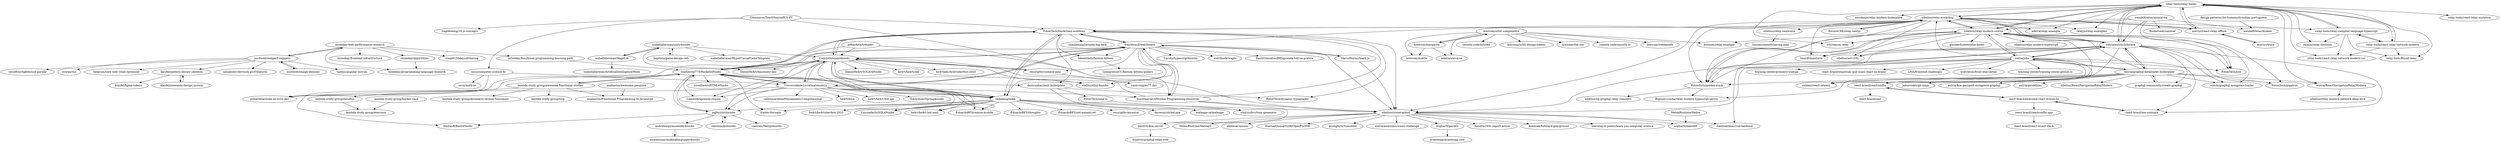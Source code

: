 digraph G {
"relay-tools/relay-hooks" -> "sibelius/relay-workshop"
"relay-tools/relay-hooks" -> "sibelius/relay-modern-course"
"relay-tools/relay-hooks" -> "relay-tools/react-relay-network-modern"
"relay-tools/relay-hooks" -> "relay-tools/relay-compiler-language-typescript"
"relay-tools/relay-hooks" -> "morrys/react-relay-offline"
"relay-tools/relay-hooks" -> "entria/entria-fullstack"
"relay-tools/relay-hooks" -> "zth/reason-relay" ["e"=1]
"relay-tools/relay-hooks" -> "adeira/relay-example" ["e"=1]
"relay-tools/relay-hooks" -> "relayjs/relay-examples" ["e"=1]
"relay-tools/relay-hooks" -> "relay-tools/react-relay-mutation"
"relay-tools/relay-hooks" -> "relay-tools/found-relay"
"relay-tools/relay-hooks" -> "enisdenjo/relay-modern-boilerplate"
"relay-tools/relay-hooks" -> "relay-tools/react-relay-network-modern-ssr"
"relay-tools/relay-hooks" -> "relayjs/relay-devtools"
"relay-tools/relay-hooks" -> "entria/ReactNavigationRelayModern"
"web3brasil/web3brasil" -> "FotonTech/blockchain-academy"
"web3brasil/web3brasil" -> "Camilotk/ocaml4noobs"
"web3brasil/web3brasil" -> "sibelius/ccsseraphini"
"web3brasil/web3brasil" -> "Guilherme775/Haskell4Noobs"
"web3brasil/web3brasil" -> "Universidade-Livre/matematica"
"web3brasil/web3brasil" -> "teikalang/teika"
"web3brasil/web3brasil" -> "lincolixavier/eXtreme-Programming-resources"
"web3brasil/web3brasil" -> "sibelius/relay-workshop"
"web3brasil/web3brasil" -> "fakenickels/fantom-kittens"
"web3brasil/web3brasil" -> "MarcoWorms/learn.js"
"web3brasil/web3brasil" -> "rescriptbr/comece-aqui"
"web3brasil/web3brasil" -> "aleDsz/elixir4noobs" ["e"=1]
"web3brasil/web3brasil" -> "Carolis/typescript4noobs" ["e"=1]
"web3brasil/web3brasil" -> "web3melk/wagbi"
"web3brasil/web3brasil" -> "PauloGoncalvesBH/aprenda-tdd-na-pratica" ["e"=1]
"caioreix/go4noobs" -> "pgjbz/rust4noobs"
"anabastos/awesome-pesquisa" -> "anabastos/Functional-Programming-In-Javascript"
"relay-tools/relay-compiler-language-typescript" -> "relay-tools/react-relay-network-modern"
"relay-tools/relay-compiler-language-typescript" -> "relay-tools/relay-hooks"
"relay-tools/relay-compiler-language-typescript" -> "relayjs/relay-devtools"
"relay-tools/relay-compiler-language-typescript" -> "relay-tools/react-relay-network-modern-ssr"
"relay-tools/relay-compiler-language-typescript" -> "relay-tools/found-relay"
"Clemensss/TeachYourselfCS-PT" -> "ossu/computer-science-br"
"Clemensss/TeachYourselfCS-PT" -> "lincolixavier/eXtreme-Programming-resources"
"Clemensss/TeachYourselfCS-PT" -> "tiagoboeing/33-js-concepts" ["e"=1]
"Clemensss/TeachYourselfCS-PT" -> "FotonTech/blockchain-academy"
"kiwicom/margarita" -> "kiwicom/mobile"
"kiwicom/margarita" -> "kiwicom/orbit-components"
"kiwicom/margarita" -> "adeira/universe"
"Universidade-Livre/matematica" -> "Camilotk/ocaml4noobs"
"Universidade-Livre/matematica" -> "Guilherme775/Haskell4Noobs"
"Universidade-Livre/matematica" -> "calixtocarolina/Pensamento-Computacional" ["e"=1]
"Universidade-Livre/matematica" -> "web3brasil/web3brasil"
"Universidade-Livre/matematica" -> "teikalang/teika"
"Universidade-Livre/matematica" -> "Camilotk/aprenda-clojure"
"Universidade-Livre/matematica" -> "he4rt/he4rt-bot-next" ["e"=1]
"Universidade-Livre/matematica" -> "Luisnadachi/SQL4Noobs" ["e"=1]
"Universidade-Livre/matematica" -> "he4rt/docs" ["e"=1]
"Universidade-Livre/matematica" -> "he4rt/he4rtoberfest-2022" ["e"=1]
"Universidade-Livre/matematica" -> "pilhacheia/clube-do-livro-dev"
"Universidade-Livre/matematica" -> "pgjbz/rust4noobs"
"Universidade-Livre/matematica" -> "lincolixavier/eXtreme-Programming-resources"
"Universidade-Livre/matematica" -> "he4rt/he4rt-bot-api" ["e"=1]
"Universidade-Livre/matematica" -> "Edclydson/Spring4noobs" ["e"=1]
"ossu/computer-science-br" -> "ossu/math-br"
"ossu/computer-science-br" -> "pilhacheia/clube-do-livro-dev"
"ossu/computer-science-br" -> "Universidade-Livre/matematica"
"entria/jobs" -> "sibelius/relay-modern-course"
"entria/jobs" -> "entria/entria-fullstack"
"entria/jobs" -> "FotonTech/join"
"entria/jobs" -> "training-center/primeiro-trampo" ["e"=1]
"entria/jobs" -> "entria/graphql-dataloader-boilerplate"
"entria/jobs" -> "sibelius/relay-workshop"
"entria/jobs" -> "react-brasil/reactconfbr"
"entria/jobs" -> "react-brasil/empresas-que-usam-react-no-brasil" ["e"=1]
"entria/jobs" -> "FotonTech/golden-stack"
"entria/jobs" -> "LFeh/frontend-challenges" ["e"=1]
"entria/jobs" -> "react-brasil/me-contrata"
"entria/jobs" -> "releasy/react-releasy"
"entria/jobs" -> "sibelius/ccsseraphini"
"entria/jobs" -> "woliveiras/front-end-career" ["e"=1]
"entria/jobs" -> "training-center/training-center.github.io" ["e"=1]
"biantris/koa-server" -> "biantris/graphql-relay-web"
"lincolixavier/eXtreme-Programming-resources" -> "biantris/koa-server"
"lincolixavier/eXtreme-Programming-resources" -> "web3brasil/web3brasil"
"lincolixavier/eXtreme-Programming-resources" -> "Camilotk/ocaml4noobs"
"lincolixavier/eXtreme-Programming-resources" -> "sibelius/ccsseraphini"
"lincolixavier/eXtreme-Programming-resources" -> "FotonTech/blockchain-academy"
"sibelius/relay-workshop" -> "sibelius/relay-modern-course"
"sibelius/relay-workshop" -> "relay-tools/relay-hooks"
"sibelius/relay-workshop" -> "entria/entria-fullstack"
"sibelius/relay-workshop" -> "adeira/relay-example" ["e"=1]
"sibelius/relay-workshop" -> "hnordt/mentoria"
"sibelius/relay-workshop" -> "sibelius/ast-i18n"
"sibelius/relay-workshop" -> "FotonTech/golden-stack"
"sibelius/relay-workshop" -> "sibelius/relay-realworld"
"sibelius/relay-workshop" -> "sibelius/ccsseraphini"
"sibelius/relay-workshop" -> "RevereCRE/relay-nextjs"
"sibelius/relay-workshop" -> "morrys/react-relay-offline"
"sibelius/relay-workshop" -> "daniloab/koa-crud-backend"
"sibelius/relay-workshop" -> "relayjs/relay-examples" ["e"=1]
"sibelius/relay-workshop" -> "FotonTech/blockchain-academy"
"sibelius/relay-workshop" -> "relay-tools/relay-compiler-language-typescript"
"wendelfreitas/animavita" -> "wendelfreitas/kraken"
"wendelfreitas/animavita" -> "sibelius/relay-modern-course"
"wendelfreitas/animavita" -> "FotonTech/golden-stack"
"wendelfreitas/animavita" -> "Rocketseat/umbriel" ["e"=1]
"wendelfreitas/animavita" -> "FotonTech/join"
"wendelfreitas/animavita" -> "entria/entria-fullstack"
"baptixta/game-design-refs" -> "isabellaherman/unity4noobs"
"graphql-community/create-graphql" -> "entria/graphql-dataloader-boilerplate"
"Camilotk/ocaml4noobs" -> "Guilherme775/Haskell4Noobs"
"Camilotk/ocaml4noobs" -> "teikalang/teika"
"Camilotk/ocaml4noobs" -> "rescriptbr/comece-aqui"
"Camilotk/ocaml4noobs" -> "aleDsz/elixir4noobs" ["e"=1]
"Camilotk/ocaml4noobs" -> "he4rtlabs/he4rtoberfest-2020" ["e"=1]
"Camilotk/ocaml4noobs" -> "web3brasil/web3brasil"
"Camilotk/ocaml4noobs" -> "Universidade-Livre/matematica"
"Camilotk/ocaml4noobs" -> "FotonTech/blockchain-academy"
"Camilotk/ocaml4noobs" -> "pgjbz/rust4noobs"
"Camilotk/ocaml4noobs" -> "DanielHe4rt/basement-lms" ["e"=1]
"Camilotk/ocaml4noobs" -> "DanielHe4rt/SOLID4Noobs" ["e"=1]
"Camilotk/ocaml4noobs" -> "EduardoRFS/reason-mobile" ["e"=1]
"Camilotk/ocaml4noobs" -> "he4rt/he4rtconf" ["e"=1]
"Camilotk/ocaml4noobs" -> "Camilotk/aprenda-clojure"
"Camilotk/ocaml4noobs" -> "Luisnadachi/SQL4Noobs" ["e"=1]
"teikalang/teika" -> "Camilotk/ocaml4noobs"
"teikalang/teika" -> "Guilherme775/Haskell4Noobs"
"teikalang/teika" -> "fraidev/tornado"
"teikalang/teika" -> "EduardoRFS/reason-mobile" ["e"=1]
"teikalang/teika" -> "he4rt/he4rt-bot-next" ["e"=1]
"teikalang/teika" -> "EduardoRFS/thoughts"
"teikalang/teika" -> "sibelius/ccsseraphini"
"teikalang/teika" -> "EduardoRFS/not-named-yet"
"teikalang/teika" -> "FotonTech/blockchain-academy"
"teikalang/teika" -> "pgjbz/rust4noobs"
"teikalang/teika" -> "Luisnadachi/SQL4Noobs" ["e"=1]
"teikalang/teika" -> "rescriptbr/ancestor" ["e"=1]
"teikalang/teika" -> "davesnx/styled-ppx" ["e"=1]
"teikalang/teika" -> "melange-re/melange" ["e"=1]
"teikalang/teika" -> "he4rt/he4rtoberfest-2022" ["e"=1]
"MarcoWorms/learn.js" -> "web3brasil/web3brasil"
"MarcoWorms/learn.js" -> "sibelius/ccsseraphini"
"react-brasil/reactconfbr-app" -> "react-brasil/react-brasil-slack"
"lambda-study-group/desafios" -> "lambda-study-group/exercism"
"isabellaherman/MageLib" -> "isabellaherman/ArtificialIntelligenceWeek"
"isabellaherman/MageLib" -> "isabellaherman/unity4noobs"
"entria/entria-fullstack" -> "sibelius/relay-modern-course"
"entria/entria-fullstack" -> "FotonTech/golden-stack"
"entria/entria-fullstack" -> "sibelius/relay-workshop"
"entria/entria-fullstack" -> "FotonTech/gigatron"
"entria/entria-fullstack" -> "relay-tools/relay-hooks"
"entria/entria-fullstack" -> "hnordt/mentoria"
"entria/entria-fullstack" -> "entria/jobs"
"entria/entria-fullstack" -> "FotonTech/join"
"entria/entria-fullstack" -> "entria/graphql-dataloader-boilerplate"
"entria/entria-fullstack" -> "graphql-community/create-graphql"
"entria/entria-fullstack" -> "sibelius/ast-i18n"
"entria/entria-fullstack" -> "sibelius/ccsseraphini"
"entria/entria-fullstack" -> "react-brasil/me-contrata"
"entria/entria-fullstack" -> "BigsonLvrocha/relay-modern-typescript-server"
"entria/entria-fullstack" -> "entria/graphql-mongoose-loader"
"sibelius/relay-modern-course" -> "sibelius/relay-workshop"
"sibelius/relay-modern-course" -> "entria/entria-fullstack"
"sibelius/relay-modern-course" -> "FotonTech/golden-stack"
"sibelius/relay-modern-course" -> "sibelius/ast-i18n"
"sibelius/relay-modern-course" -> "relay-tools/relay-hooks"
"sibelius/relay-modern-course" -> "FotonTech/gigatron"
"sibelius/relay-modern-course" -> "entria/graphql-mongoose-loader"
"sibelius/relay-modern-course" -> "kiwicom/relay-example"
"sibelius/relay-modern-course" -> "sibelius/relay-modern-typescript"
"sibelius/relay-modern-course" -> "hnordt/mentoria"
"sibelius/relay-modern-course" -> "glauberfc/awesome-hooks"
"sibelius/relay-modern-course" -> "FotonTech/join"
"sibelius/relay-modern-course" -> "entria/jobs"
"sibelius/relay-modern-course" -> "releasy/react-releasy"
"sibelius/relay-modern-course" -> "zth/reason-relay" ["e"=1]
"nucliweb/webperf-snippets" -> "klaufel/pattern-library-skeleton"
"nucliweb/webperf-snippets" -> "stoyan/ticr"
"nucliweb/webperf-snippets" -> "fabkrum/core-web-vitals-optimizer"
"nucliweb/webperf-snippets" -> "iamakulov/devtools-perf-features" ["e"=1]
"nucliweb/webperf-snippets" -> "nucliweb/image-element"
"nucliweb/webperf-snippets" -> "tastejs/angular-movies" ["e"=1]
"nucliweb/webperf-snippets" -> "cloudfour/lighthouse-parade" ["e"=1]
"nucliweb/webperf-snippets" -> "imteekay/web-performance-research"
"entria/graphql-dataloader-boilerplate" -> "graphql-community/create-graphql"
"entria/graphql-dataloader-boilerplate" -> "FotonTech/gigatron"
"entria/graphql-dataloader-boilerplate" -> "entria/graphql-mongoose-loader"
"entria/graphql-dataloader-boilerplate" -> "entria/ReactNavigationRelayModern"
"entria/graphql-dataloader-boilerplate" -> "releasy/react-releasy"
"entria/graphql-dataloader-boilerplate" -> "sibelius/relay-modern-course"
"entria/graphql-dataloader-boilerplate" -> "entria/koa-passport-mongoose-graphql"
"entria/graphql-dataloader-boilerplate" -> "react-brasil/reactconfbr"
"entria/graphql-dataloader-boilerplate" -> "entria/guidelines"
"entria/graphql-dataloader-boilerplate" -> "sibelius/ReactNavigationRelayModern"
"entria/graphql-dataloader-boilerplate" -> "entria/entria-fullstack"
"entria/graphql-dataloader-boilerplate" -> "entria/jobs"
"entria/graphql-dataloader-boilerplate" -> "jaburcodes/go-ninja"
"entria/graphql-dataloader-boilerplate" -> "FotonTech/golden-stack"
"isabellaherman/unity4noobs" -> "isabellaherman/MageLib"
"isabellaherman/unity4noobs" -> "baptixta/game-design-refs"
"isabellaherman/unity4noobs" -> "Camilotk/ocaml4noobs"
"isabellaherman/unity4noobs" -> "DanielHe4rt/basement-lms" ["e"=1]
"isabellaherman/unity4noobs" -> "isabellaherman/HyperCasualGameTemplate"
"design-patterns-for-humans/brazilian-portuguese" -> "wendelfreitas/kraken"
"kiwicom/orbit-components" -> "kiwicom/margarita"
"kiwicom/orbit-components" -> "kiwicom/orbit-design-tokens"
"kiwicom/orbit-components" -> "kiwicom/mobile"
"kiwicom/orbit-components" -> "kiwicom/the-zoo"
"kiwicom/orbit-components" -> "smooth-code/smooth-ui" ["e"=1]
"kiwicom/orbit-components" -> "kiwicom/weekendfe"
"kiwicom/orbit-components" -> "adeira/universe"
"kiwicom/orbit-components" -> "kiwicom/relay-example"
"kiwicom/orbit-components" -> "smooth-code/xstyled" ["e"=1]
"react-brasil/me-contrata" -> "react-brasil/awesome-react-events-br"
"relay-tools/react-relay-network-modern" -> "relay-tools/react-relay-network-modern-ssr"
"relay-tools/react-relay-network-modern" -> "relay-tools/relay-compiler-language-typescript"
"relay-tools/react-relay-network-modern" -> "relay-tools/found-relay"
"relay-tools/react-relay-network-modern" -> "relay-tools/relay-hooks"
"imteekay/web-performance-research" -> "imteekay/algorithms"
"imteekay/web-performance-research" -> "imteekay/frontend-infrastructure"
"imteekay/web-performance-research" -> "imteekay/programming-language-research"
"imteekay/web-performance-research" -> "imteekay/functional-programming-learning-path"
"imteekay/web-performance-research" -> "congdv/30daysofsharing" ["e"=1]
"imteekay/web-performance-research" -> "nucliweb/webperf-snippets"
"noghartt/garden" -> "arantespp/arantespp.com"
"FotonTech/blockchain-academy" -> "danicunhac/next-boilerplate"
"FotonTech/blockchain-academy" -> "web3brasil/web3brasil"
"FotonTech/blockchain-academy" -> "Guilherme775/Haskell4Noobs"
"FotonTech/blockchain-academy" -> "fakenickels/fantom-kittens"
"FotonTech/blockchain-academy" -> "Camilotk/ocaml4noobs"
"FotonTech/blockchain-academy" -> "teikalang/teika"
"FotonTech/blockchain-academy" -> "sibelius/relay-workshop"
"FotonTech/blockchain-academy" -> "sibelius/ccsseraphini"
"FotonTech/blockchain-academy" -> "camilamaia/jornada-big-tech" ["e"=1]
"FotonTech/blockchain-academy" -> "FotonTech/dynamic-typography"
"nucliweb/image-element" -> "nucliweb/webperf-snippets"
"sibelius/ccsseraphini" -> "biantris/koa-server"
"sibelius/ccsseraphini" -> "noghartt/fakeddit"
"sibelius/ccsseraphini" -> "fersilva16/ts-report-action"
"sibelius/ccsseraphini" -> "daniloab/koa-crud-backend"
"sibelius/ccsseraphini" -> "daniloab/fullstack-playground"
"sibelius/ccsseraphini" -> "noghartt/garden"
"sibelius/ccsseraphini" -> "learning-in-public/learn-you-computer-science"
"sibelius/ccsseraphini" -> "MelonRuntime/MelonJS"
"sibelius/ccsseraphini" -> "akinncar/amora"
"sibelius/ccsseraphini" -> "EternalQuasar0206/OpenPixSDK"
"sibelius/ccsseraphini" -> "wrongbyte/tuwuitter"
"sibelius/ccsseraphini" -> "entria/awesome-woovi-challenge"
"RevereCRE/relay-nextjs" -> "sibelius/relay-workshop"
"lambda-study-group/awesome-functional-studies" -> "lambda-study-group/dicionario-termos-funcionais"
"lambda-study-group/awesome-functional-studies" -> "lambda-study-group/desafios"
"lambda-study-group/awesome-functional-studies" -> "lambda-study-group/sicp"
"lambda-study-group/awesome-functional-studies" -> "anabastos/Functional-Programming-In-Javascript"
"lambda-study-group/awesome-functional-studies" -> "Guilherme775/Haskell4Noobs"
"imteekay/functional-programming-learning-path" -> "Guilherme775/Haskell4Noobs"
"pgjbz/rust4noobs" -> "caioreix/go4noobs"
"pgjbz/rust4noobs" -> "caioreix/NextJs4noobs" ["e"=1]
"pgjbz/rust4noobs" -> "Guilherme775/Haskell4Noobs"
"pgjbz/rust4noobs" -> "DantasB/Bash4Noobs"
"pgjbz/rust4noobs" -> "andreluispy/assembly4noobs"
"rescriptbr/comece-aqui" -> "Camilotk/ocaml4noobs"
"rescriptbr/comece-aqui" -> "vmarcosp/es77.dev"
"sibelius/relay-realworld" -> "luiznasciment0/saving-goal"
"pilhacheia/tretadev" -> "Camilotk/ocaml4noobs"
"pilhacheia/tretadev" -> "sibelius/ccsseraphini"
"pilhacheia/tretadev" -> "pilhacheia/clube-do-livro-dev"
"Guilherme775/Haskell4Noobs" -> "Camilotk/ocaml4noobs"
"Guilherme775/Haskell4Noobs" -> "pgjbz/rust4noobs"
"Guilherme775/Haskell4Noobs" -> "teikalang/teika"
"Guilherme775/Haskell4Noobs" -> "FotonTech/blockchain-academy"
"Guilherme775/Haskell4Noobs" -> "Camilotk/aprenda-clojure"
"Guilherme775/Haskell4Noobs" -> "sorenhe4rt/HTML4Noobs" ["e"=1]
"Guilherme775/Haskell4Noobs" -> "web3brasil/web3brasil"
"Guilherme775/Haskell4Noobs" -> "lambda-study-group/awesome-functional-studies"
"Guilherme775/Haskell4Noobs" -> "Universidade-Livre/matematica"
"Guilherme775/Haskell4Noobs" -> "aleDsz/elixir4noobs" ["e"=1]
"Guilherme775/Haskell4Noobs" -> "fraidev/tornado"
"Guilherme775/Haskell4Noobs" -> "danicunhac/next-boilerplate"
"Guilherme775/Haskell4Noobs" -> "DantasB/Bash4Noobs"
"klaufel/awesome-design-system" -> "klaufel/pattern-library-skeleton"
"react-brasil/reactconfbr" -> "react-brasil/conf"
"react-brasil/reactconfbr" -> "react-brasil/awesome-react-events-br"
"morrys/react-relay-offline" -> "morrys/wora"
"morrys/react-relay-offline" -> "relay-tools/relay-hooks"
"morrys/react-relay-offline" -> "sibelius/relay-workshop"
"imteekay/algorithms" -> "imteekay/programming-language-research"
"MelonRuntime/Melon" -> "noghartt/fakeddit"
"entria/ReactNavigationRelayModern" -> "sibelius/relay-modern-network-deep-dive"
"react-brasil/awesome-react-events-br" -> "react-brasil/reactconfbr"
"react-brasil/awesome-react-events-br" -> "react-brasil/reactconfbr-app"
"react-brasil/awesome-react-events-br" -> "react-brasil/me-contrata"
"klaufel/pattern-library-skeleton" -> "klaufel/awesome-design-system"
"klaufel/pattern-library-skeleton" -> "klaufel/figma-tokens"
"danicunhac/next-boilerplate" -> "FotonTech/noia-ui"
"danicunhac/next-boilerplate" -> "FotonTech/dynamic-typography"
"danicunhac/next-boilerplate" -> "viniciushvc/tony-generator"
"fakenickels/fantom-kittens" -> "LeonardsonCC/fantom-kittens-gallery"
"FotonTech/golden-stack" -> "BigsonLvrocha/relay-modern-typescript-server"
"FotonTech/golden-stack" -> "entria/entria-fullstack"
"FotonTech/golden-stack" -> "sibelius/relay-modern-course"
"FotonTech/golden-stack" -> "sibelius/xp-graphql-relay-concepts"
"andreluispy/assembly4noobs" -> "andreluispy/makinglanguages4noobs"
"morrys/wora" -> "morrys/react-relay-offline"
"lambda-study-group/hacker-rank" -> "lambda-study-group/exercism"
"FotonTech/noia-ui" -> "viniciushvc/tony-generator"
"relay-tools/relay-hooks" ["l"="13.011,-45.797"]
"sibelius/relay-workshop" ["l"="13.059,-45.764"]
"sibelius/relay-modern-course" ["l"="13.051,-45.805"]
"relay-tools/react-relay-network-modern" ["l"="12.973,-45.805"]
"relay-tools/relay-compiler-language-typescript" ["l"="12.987,-45.793"]
"morrys/react-relay-offline" ["l"="13.007,-45.769"]
"entria/entria-fullstack" ["l"="13.07,-45.799"]
"zth/reason-relay" ["l"="-9.238,12.384"]
"adeira/relay-example" ["l"="30.914,-34.181"]
"relayjs/relay-examples" ["l"="30.941,-34.102"]
"relay-tools/react-relay-mutation" ["l"="12.996,-45.821"]
"relay-tools/found-relay" ["l"="12.953,-45.8"]
"enisdenjo/relay-modern-boilerplate" ["l"="12.979,-45.779"]
"relay-tools/react-relay-network-modern-ssr" ["l"="12.968,-45.79"]
"relayjs/relay-devtools" ["l"="12.972,-45.819"]
"entria/ReactNavigationRelayModern" ["l"="13.03,-45.841"]
"web3brasil/web3brasil" ["l"="13.122,-45.699"]
"FotonTech/blockchain-academy" ["l"="13.105,-45.701"]
"Camilotk/ocaml4noobs" ["l"="13.125,-45.676"]
"sibelius/ccsseraphini" ["l"="13.126,-45.742"]
"Guilherme775/Haskell4Noobs" ["l"="13.105,-45.664"]
"Universidade-Livre/matematica" ["l"="13.145,-45.677"]
"teikalang/teika" ["l"="13.098,-45.684"]
"lincolixavier/eXtreme-Programming-resources" ["l"="13.143,-45.707"]
"fakenickels/fantom-kittens" ["l"="13.146,-45.693"]
"MarcoWorms/learn.js" ["l"="13.103,-45.721"]
"rescriptbr/comece-aqui" ["l"="13.157,-45.664"]
"aleDsz/elixir4noobs" ["l"="12.937,-44.423"]
"Carolis/typescript4noobs" ["l"="12.913,-44.418"]
"web3melk/wagbi" ["l"="13.129,-45.719"]
"PauloGoncalvesBH/aprenda-tdd-na-pratica" ["l"="10.77,-43.854"]
"caioreix/go4noobs" ["l"="13.109,-45.631"]
"pgjbz/rust4noobs" ["l"="13.114,-45.65"]
"anabastos/awesome-pesquisa" ["l"="12.998,-45.577"]
"anabastos/Functional-Programming-In-Javascript" ["l"="13.019,-45.601"]
"Clemensss/TeachYourselfCS-PT" ["l"="13.175,-45.692"]
"ossu/computer-science-br" ["l"="13.206,-45.672"]
"tiagoboeing/33-js-concepts" ["l"="12.709,-44.53"]
"kiwicom/margarita" ["l"="12.945,-45.94"]
"kiwicom/mobile" ["l"="12.969,-45.94"]
"kiwicom/orbit-components" ["l"="12.948,-45.916"]
"adeira/universe" ["l"="12.924,-45.936"]
"calixtocarolina/Pensamento-Computacional" ["l"="12.915,-44.285"]
"Camilotk/aprenda-clojure" ["l"="13.137,-45.658"]
"he4rt/he4rt-bot-next" ["l"="12.937,-44.285"]
"Luisnadachi/SQL4Noobs" ["l"="12.93,-44.271"]
"he4rt/docs" ["l"="12.934,-44.296"]
"he4rt/he4rtoberfest-2022" ["l"="12.915,-44.295"]
"pilhacheia/clube-do-livro-dev" ["l"="13.202,-45.692"]
"he4rt/he4rt-bot-api" ["l"="12.944,-44.273"]
"Edclydson/Spring4noobs" ["l"="12.958,-44.271"]
"ossu/math-br" ["l"="13.237,-45.664"]
"entria/jobs" ["l"="13.095,-45.802"]
"FotonTech/join" ["l"="13.07,-45.781"]
"training-center/primeiro-trampo" ["l"="12.704,-44.654"]
"entria/graphql-dataloader-boilerplate" ["l"="13.085,-45.831"]
"react-brasil/reactconfbr" ["l"="13.133,-45.838"]
"react-brasil/empresas-que-usam-react-no-brasil" ["l"="12.644,-44.509"]
"FotonTech/golden-stack" ["l"="13.079,-45.791"]
"LFeh/frontend-challenges" ["l"="12.652,-44.575"]
"react-brasil/me-contrata" ["l"="13.133,-45.817"]
"releasy/react-releasy" ["l"="13.072,-45.819"]
"woliveiras/front-end-career" ["l"="12.641,-44.628"]
"training-center/training-center.github.io" ["l"="12.716,-44.629"]
"biantris/koa-server" ["l"="13.159,-45.729"]
"biantris/graphql-relay-web" ["l"="13.189,-45.734"]
"hnordt/mentoria" ["l"="13.052,-45.783"]
"sibelius/ast-i18n" ["l"="13.038,-45.792"]
"sibelius/relay-realworld" ["l"="13.026,-45.739"]
"RevereCRE/relay-nextjs" ["l"="13.051,-45.743"]
"daniloab/koa-crud-backend" ["l"="13.091,-45.75"]
"wendelfreitas/animavita" ["l"="13.034,-45.773"]
"wendelfreitas/kraken" ["l"="12.982,-45.744"]
"Rocketseat/umbriel" ["l"="12.445,-44.372"]
"baptixta/game-design-refs" ["l"="13.082,-45.591"]
"isabellaherman/unity4noobs" ["l"="13.105,-45.606"]
"graphql-community/create-graphql" ["l"="13.067,-45.844"]
"he4rtlabs/he4rtoberfest-2020" ["l"="12.956,-44.406"]
"DanielHe4rt/basement-lms" ["l"="12.867,-44.295"]
"DanielHe4rt/SOLID4Noobs" ["l"="12.866,-44.337"]
"EduardoRFS/reason-mobile" ["l"="-9.184,12.457"]
"he4rt/he4rtconf" ["l"="12.882,-44.291"]
"fraidev/tornado" ["l"="13.078,-45.666"]
"EduardoRFS/thoughts" ["l"="13.067,-45.678"]
"EduardoRFS/not-named-yet" ["l"="13.064,-45.689"]
"rescriptbr/ancestor" ["l"="-9.138,12.316"]
"davesnx/styled-ppx" ["l"="-9.202,12.382"]
"melange-re/melange" ["l"="-9.217,12.486"]
"react-brasil/reactconfbr-app" ["l"="13.194,-45.847"]
"react-brasil/react-brasil-slack" ["l"="13.214,-45.857"]
"lambda-study-group/desafios" ["l"="13,-45.624"]
"lambda-study-group/exercism" ["l"="12.965,-45.615"]
"isabellaherman/MageLib" ["l"="13.107,-45.581"]
"isabellaherman/ArtificialIntelligenceWeek" ["l"="13.103,-45.562"]
"FotonTech/gigatron" ["l"="13.091,-45.818"]
"BigsonLvrocha/relay-modern-typescript-server" ["l"="13.095,-45.784"]
"entria/graphql-mongoose-loader" ["l"="13.055,-45.825"]
"kiwicom/relay-example" ["l"="12.994,-45.865"]
"sibelius/relay-modern-typescript" ["l"="13.032,-45.827"]
"glauberfc/awesome-hooks" ["l"="13.019,-45.82"]
"nucliweb/webperf-snippets" ["l"="13.212,-45.5"]
"klaufel/pattern-library-skeleton" ["l"="13.246,-45.476"]
"stoyan/ticr" ["l"="13.188,-45.503"]
"fabkrum/core-web-vitals-optimizer" ["l"="13.188,-45.49"]
"iamakulov/devtools-perf-features" ["l"="6.888,-24.199"]
"nucliweb/image-element" ["l"="13.205,-45.476"]
"tastejs/angular-movies" ["l"="30.834,-31.161"]
"cloudfour/lighthouse-parade" ["l"="28.452,-30.769"]
"imteekay/web-performance-research" ["l"="13.205,-45.533"]
"entria/koa-passport-mongoose-graphql" ["l"="13.099,-45.869"]
"entria/guidelines" ["l"="13.11,-45.851"]
"sibelius/ReactNavigationRelayModern" ["l"="13.076,-45.861"]
"jaburcodes/go-ninja" ["l"="13.093,-45.849"]
"isabellaherman/HyperCasualGameTemplate" ["l"="13.121,-45.594"]
"design-patterns-for-humans/brazilian-portuguese" ["l"="12.941,-45.73"]
"kiwicom/orbit-design-tokens" ["l"="12.921,-45.922"]
"kiwicom/the-zoo" ["l"="12.912,-45.909"]
"smooth-code/smooth-ui" ["l"="25.619,-26.045"]
"kiwicom/weekendfe" ["l"="12.94,-45.901"]
"smooth-code/xstyled" ["l"="25.693,-25.955"]
"react-brasil/awesome-react-events-br" ["l"="13.159,-45.833"]
"imteekay/algorithms" ["l"="13.236,-45.543"]
"imteekay/frontend-infrastructure" ["l"="13.236,-45.523"]
"imteekay/programming-language-research" ["l"="13.217,-45.548"]
"imteekay/functional-programming-learning-path" ["l"="13.163,-45.591"]
"congdv/30daysofsharing" ["l"="-11.311,-3.958"]
"noghartt/garden" ["l"="13.177,-45.749"]
"arantespp/arantespp.com" ["l"="13.205,-45.752"]
"danicunhac/next-boilerplate" ["l"="13.121,-45.662"]
"camilamaia/jornada-big-tech" ["l"="10.842,-43.817"]
"FotonTech/dynamic-typography" ["l"="13.107,-45.678"]
"noghartt/fakeddit" ["l"="13.178,-45.764"]
"fersilva16/ts-report-action" ["l"="13.142,-45.766"]
"daniloab/fullstack-playground" ["l"="13.158,-45.761"]
"learning-in-public/learn-you-computer-science" ["l"="13.106,-45.741"]
"MelonRuntime/MelonJS" ["l"="13.157,-45.747"]
"akinncar/amora" ["l"="13.114,-45.755"]
"EternalQuasar0206/OpenPixSDK" ["l"="13.142,-45.752"]
"wrongbyte/tuwuitter" ["l"="13.129,-45.761"]
"entria/awesome-woovi-challenge" ["l"="13.146,-45.738"]
"lambda-study-group/awesome-functional-studies" ["l"="13.05,-45.635"]
"lambda-study-group/dicionario-termos-funcionais" ["l"="13.036,-45.619"]
"lambda-study-group/sicp" ["l"="13.024,-45.636"]
"caioreix/NextJs4noobs" ["l"="13.005,-44.407"]
"DantasB/Bash4Noobs" ["l"="13.089,-45.645"]
"andreluispy/assembly4noobs" ["l"="13.142,-45.624"]
"vmarcosp/es77.dev" ["l"="13.186,-45.645"]
"luiznasciment0/saving-goal" ["l"="13.008,-45.726"]
"pilhacheia/tretadev" ["l"="13.175,-45.712"]
"sorenhe4rt/HTML4Noobs" ["l"="12.985,-44.425"]
"klaufel/awesome-design-system" ["l"="13.257,-45.459"]
"react-brasil/conf" ["l"="13.155,-45.862"]
"morrys/wora" ["l"="12.973,-45.76"]
"MelonRuntime/Melon" ["l"="13.213,-45.776"]
"sibelius/relay-modern-network-deep-dive" ["l"="13.023,-45.864"]
"klaufel/figma-tokens" ["l"="13.272,-45.476"]
"FotonTech/noia-ui" ["l"="13.142,-45.644"]
"viniciushvc/tony-generator" ["l"="13.129,-45.644"]
"LeonardsonCC/fantom-kittens-gallery" ["l"="13.17,-45.679"]
"sibelius/xp-graphql-relay-concepts" ["l"="13.113,-45.787"]
"andreluispy/makinglanguages4noobs" ["l"="13.162,-45.613"]
"lambda-study-group/hacker-rank" ["l"="12.941,-45.607"]
}
